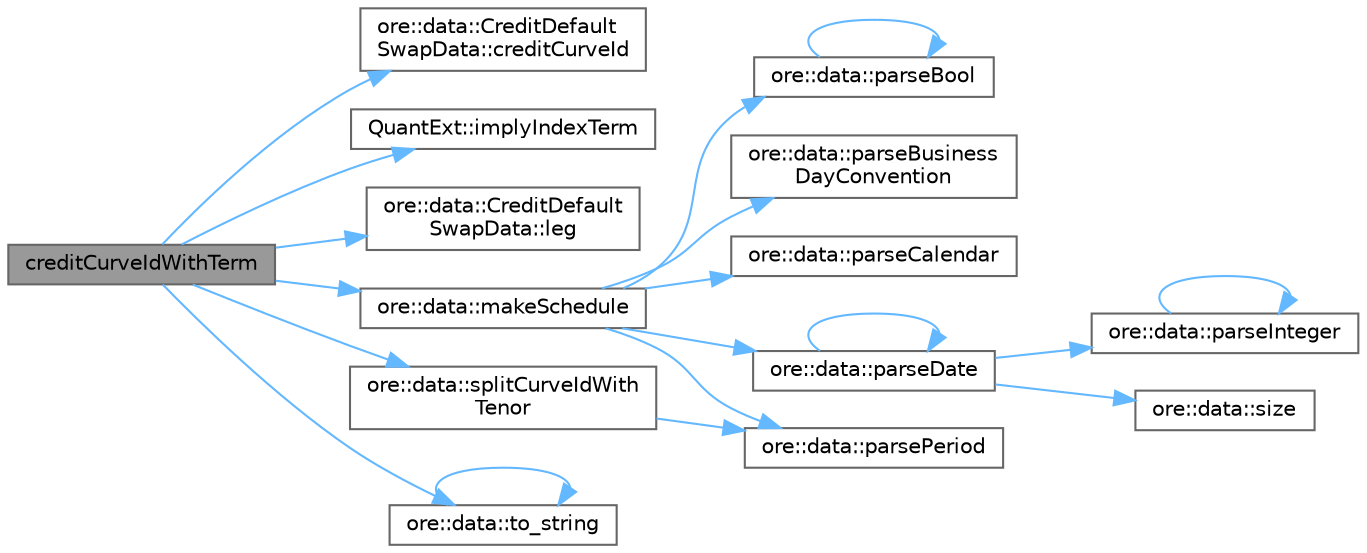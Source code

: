 digraph "creditCurveIdWithTerm"
{
 // INTERACTIVE_SVG=YES
 // LATEX_PDF_SIZE
  bgcolor="transparent";
  edge [fontname=Helvetica,fontsize=10,labelfontname=Helvetica,labelfontsize=10];
  node [fontname=Helvetica,fontsize=10,shape=box,height=0.2,width=0.4];
  rankdir="LR";
  Node1 [label="creditCurveIdWithTerm",height=0.2,width=0.4,color="gray40", fillcolor="grey60", style="filled", fontcolor="black",tooltip=" "];
  Node1 -> Node2 [color="steelblue1",style="solid"];
  Node2 [label="ore::data::CreditDefault\lSwapData::creditCurveId",height=0.2,width=0.4,color="grey40", fillcolor="white", style="filled",URL="$classore_1_1data_1_1_credit_default_swap_data.html#afc481af8e7faf75777815684979ae2e6",tooltip=" "];
  Node1 -> Node3 [color="steelblue1",style="solid"];
  Node3 [label="QuantExt::implyIndexTerm",height=0.2,width=0.4,color="grey40", fillcolor="white", style="filled",URL="C:/dev/ORE/documentation/QuantExt/doc/quantext.tag$namespace_quant_ext.html#ae4cd3626caeb2437429b55371cc0170e",tooltip=" "];
  Node1 -> Node4 [color="steelblue1",style="solid"];
  Node4 [label="ore::data::CreditDefault\lSwapData::leg",height=0.2,width=0.4,color="grey40", fillcolor="white", style="filled",URL="$classore_1_1data_1_1_credit_default_swap_data.html#a6022125b2db0ffc0f0a79ce9d541fddb",tooltip=" "];
  Node1 -> Node5 [color="steelblue1",style="solid"];
  Node5 [label="ore::data::makeSchedule",height=0.2,width=0.4,color="grey40", fillcolor="white", style="filled",URL="$namespaceore_1_1data.html#af158e922cf963a59228878344ca5858d",tooltip=" "];
  Node5 -> Node6 [color="steelblue1",style="solid"];
  Node6 [label="ore::data::parseBool",height=0.2,width=0.4,color="grey40", fillcolor="white", style="filled",URL="$group__utilities.html#ga94621f11193864fa1338296232dc5be9",tooltip="Convert text to bool."];
  Node6 -> Node6 [color="steelblue1",style="solid"];
  Node5 -> Node7 [color="steelblue1",style="solid"];
  Node7 [label="ore::data::parseBusiness\lDayConvention",height=0.2,width=0.4,color="grey40", fillcolor="white", style="filled",URL="$group__utilities.html#ga86adcf55f91e340ff40783964666e732",tooltip="Convert text to QuantLib::BusinessDayConvention."];
  Node5 -> Node8 [color="steelblue1",style="solid"];
  Node8 [label="ore::data::parseCalendar",height=0.2,width=0.4,color="grey40", fillcolor="white", style="filled",URL="$group__utilities.html#ga0f72d6fcccae10a674bdcd5095200f14",tooltip="Convert text to QuantLib::Calendar."];
  Node5 -> Node9 [color="steelblue1",style="solid"];
  Node9 [label="ore::data::parseDate",height=0.2,width=0.4,color="grey40", fillcolor="white", style="filled",URL="$group__utilities.html#ga59b5fdda574d90facae95dec2d13040d",tooltip="Convert std::string to QuantLib::Date."];
  Node9 -> Node9 [color="steelblue1",style="solid"];
  Node9 -> Node10 [color="steelblue1",style="solid"];
  Node10 [label="ore::data::parseInteger",height=0.2,width=0.4,color="grey40", fillcolor="white", style="filled",URL="$group__utilities.html#gaecd67eda4fb5f4859bb8f6d383547721",tooltip="Convert text to QuantLib::Integer."];
  Node10 -> Node10 [color="steelblue1",style="solid"];
  Node9 -> Node11 [color="steelblue1",style="solid"];
  Node11 [label="ore::data::size",height=0.2,width=0.4,color="grey40", fillcolor="white", style="filled",URL="$namespaceore_1_1data.html#a777e216dee6069b548bb87da7152699e",tooltip=" "];
  Node5 -> Node12 [color="steelblue1",style="solid"];
  Node12 [label="ore::data::parsePeriod",height=0.2,width=0.4,color="grey40", fillcolor="white", style="filled",URL="$group__utilities.html#ga8e0623e2cb01e250e9cfec4619256208",tooltip="Convert text to QuantLib::Period."];
  Node1 -> Node13 [color="steelblue1",style="solid"];
  Node13 [label="ore::data::splitCurveIdWith\lTenor",height=0.2,width=0.4,color="grey40", fillcolor="white", style="filled",URL="$namespaceore_1_1data.html#ac21888f4fc6bce3cff6d22240eb6c685",tooltip=" "];
  Node13 -> Node12 [color="steelblue1",style="solid"];
  Node1 -> Node14 [color="steelblue1",style="solid"];
  Node14 [label="ore::data::to_string",height=0.2,width=0.4,color="grey40", fillcolor="white", style="filled",URL="$namespaceore_1_1data.html#a86651dfeb5c18ee891f7a4734d8cf455",tooltip=" "];
  Node14 -> Node14 [color="steelblue1",style="solid"];
}
